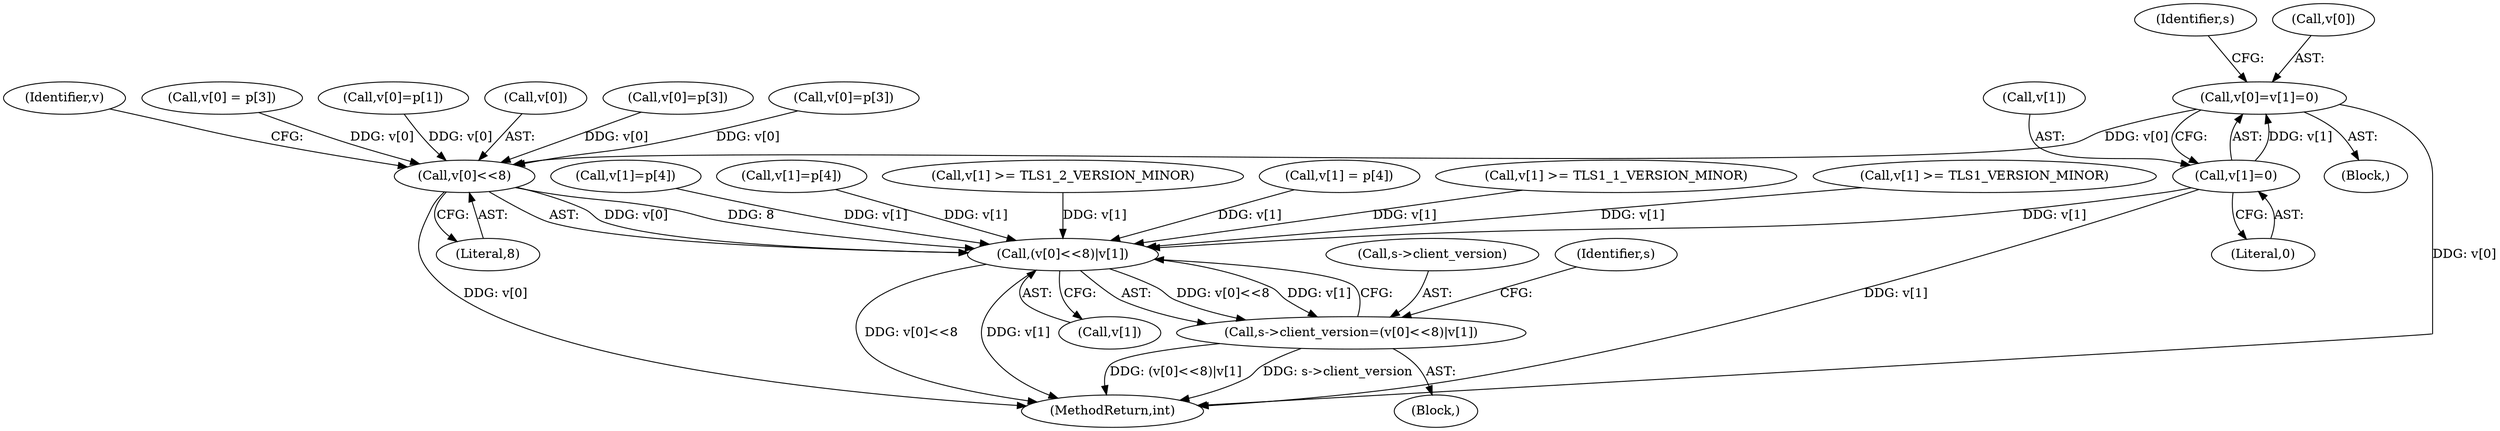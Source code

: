 digraph "0_openssl_6ce9687b5aba5391fc0de50e18779eb676d0e04d@array" {
"1000183" [label="(Call,v[0]=v[1]=0)"];
"1000187" [label="(Call,v[1]=0)"];
"1001190" [label="(Call,v[0]<<8)"];
"1001189" [label="(Call,(v[0]<<8)|v[1])"];
"1001185" [label="(Call,s->client_version=(v[0]<<8)|v[1])"];
"1001190" [label="(Call,v[0]<<8)"];
"1000252" [label="(Call,v[1]=p[4])"];
"1001066" [label="(Block,)"];
"1001189" [label="(Call,(v[0]<<8)|v[1])"];
"1001195" [label="(Call,v[1])"];
"1001196" [label="(Identifier,v)"];
"1000284" [label="(Call,v[1]=p[4])"];
"1001194" [label="(Literal,8)"];
"1000722" [label="(Call,v[0] = p[3])"];
"1000182" [label="(Block,)"];
"1000519" [label="(Call,v[1] >= TLS1_2_VERSION_MINOR)"];
"1000729" [label="(Call,v[1] = p[4])"];
"1000195" [label="(Identifier,s)"];
"1000184" [label="(Call,v[0])"];
"1000188" [label="(Call,v[1])"];
"1001244" [label="(MethodReturn,int)"];
"1000183" [label="(Call,v[0]=v[1]=0)"];
"1000542" [label="(Call,v[1] >= TLS1_1_VERSION_MINOR)"];
"1000467" [label="(Call,v[0]=p[1])"];
"1001191" [label="(Call,v[0])"];
"1000191" [label="(Literal,0)"];
"1001186" [label="(Call,s->client_version)"];
"1001185" [label="(Call,s->client_version=(v[0]<<8)|v[1])"];
"1001200" [label="(Identifier,s)"];
"1000511" [label="(Call,v[1] >= TLS1_VERSION_MINOR)"];
"1000187" [label="(Call,v[1]=0)"];
"1000277" [label="(Call,v[0]=p[3])"];
"1000245" [label="(Call,v[0]=p[3])"];
"1000183" -> "1000182"  [label="AST: "];
"1000183" -> "1000187"  [label="CFG: "];
"1000184" -> "1000183"  [label="AST: "];
"1000187" -> "1000183"  [label="AST: "];
"1000195" -> "1000183"  [label="CFG: "];
"1000183" -> "1001244"  [label="DDG: v[0]"];
"1000187" -> "1000183"  [label="DDG: v[1]"];
"1000183" -> "1001190"  [label="DDG: v[0]"];
"1000187" -> "1000191"  [label="CFG: "];
"1000188" -> "1000187"  [label="AST: "];
"1000191" -> "1000187"  [label="AST: "];
"1000187" -> "1001244"  [label="DDG: v[1]"];
"1000187" -> "1001189"  [label="DDG: v[1]"];
"1001190" -> "1001189"  [label="AST: "];
"1001190" -> "1001194"  [label="CFG: "];
"1001191" -> "1001190"  [label="AST: "];
"1001194" -> "1001190"  [label="AST: "];
"1001196" -> "1001190"  [label="CFG: "];
"1001190" -> "1001244"  [label="DDG: v[0]"];
"1001190" -> "1001189"  [label="DDG: v[0]"];
"1001190" -> "1001189"  [label="DDG: 8"];
"1000467" -> "1001190"  [label="DDG: v[0]"];
"1000277" -> "1001190"  [label="DDG: v[0]"];
"1000722" -> "1001190"  [label="DDG: v[0]"];
"1000245" -> "1001190"  [label="DDG: v[0]"];
"1001189" -> "1001185"  [label="AST: "];
"1001189" -> "1001195"  [label="CFG: "];
"1001195" -> "1001189"  [label="AST: "];
"1001185" -> "1001189"  [label="CFG: "];
"1001189" -> "1001244"  [label="DDG: v[0]<<8"];
"1001189" -> "1001244"  [label="DDG: v[1]"];
"1001189" -> "1001185"  [label="DDG: v[0]<<8"];
"1001189" -> "1001185"  [label="DDG: v[1]"];
"1000284" -> "1001189"  [label="DDG: v[1]"];
"1000519" -> "1001189"  [label="DDG: v[1]"];
"1000252" -> "1001189"  [label="DDG: v[1]"];
"1000542" -> "1001189"  [label="DDG: v[1]"];
"1000511" -> "1001189"  [label="DDG: v[1]"];
"1000729" -> "1001189"  [label="DDG: v[1]"];
"1001185" -> "1001066"  [label="AST: "];
"1001186" -> "1001185"  [label="AST: "];
"1001200" -> "1001185"  [label="CFG: "];
"1001185" -> "1001244"  [label="DDG: s->client_version"];
"1001185" -> "1001244"  [label="DDG: (v[0]<<8)|v[1]"];
}
